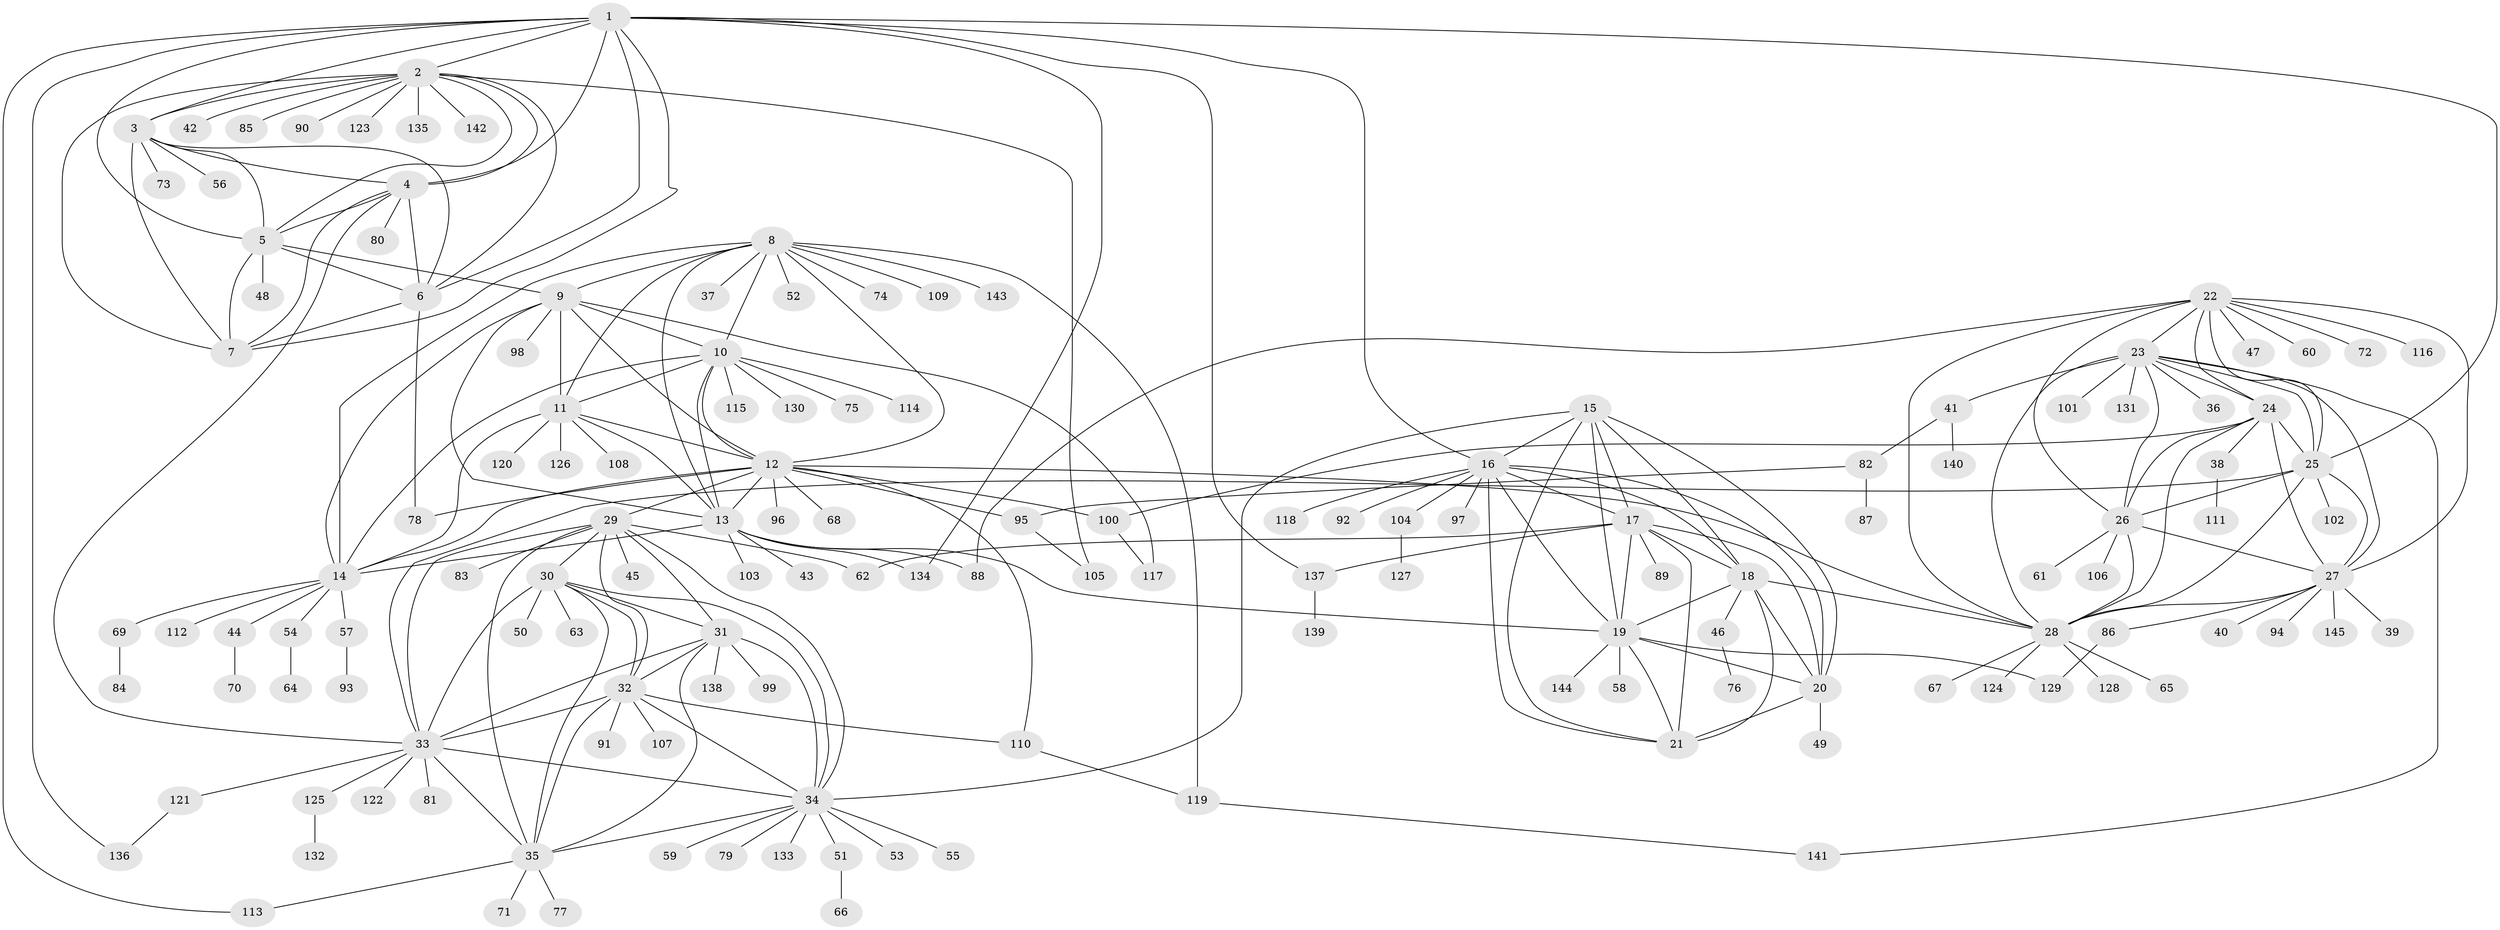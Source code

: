 // Generated by graph-tools (version 1.1) at 2025/37/03/09/25 02:37:25]
// undirected, 145 vertices, 240 edges
graph export_dot {
graph [start="1"]
  node [color=gray90,style=filled];
  1;
  2;
  3;
  4;
  5;
  6;
  7;
  8;
  9;
  10;
  11;
  12;
  13;
  14;
  15;
  16;
  17;
  18;
  19;
  20;
  21;
  22;
  23;
  24;
  25;
  26;
  27;
  28;
  29;
  30;
  31;
  32;
  33;
  34;
  35;
  36;
  37;
  38;
  39;
  40;
  41;
  42;
  43;
  44;
  45;
  46;
  47;
  48;
  49;
  50;
  51;
  52;
  53;
  54;
  55;
  56;
  57;
  58;
  59;
  60;
  61;
  62;
  63;
  64;
  65;
  66;
  67;
  68;
  69;
  70;
  71;
  72;
  73;
  74;
  75;
  76;
  77;
  78;
  79;
  80;
  81;
  82;
  83;
  84;
  85;
  86;
  87;
  88;
  89;
  90;
  91;
  92;
  93;
  94;
  95;
  96;
  97;
  98;
  99;
  100;
  101;
  102;
  103;
  104;
  105;
  106;
  107;
  108;
  109;
  110;
  111;
  112;
  113;
  114;
  115;
  116;
  117;
  118;
  119;
  120;
  121;
  122;
  123;
  124;
  125;
  126;
  127;
  128;
  129;
  130;
  131;
  132;
  133;
  134;
  135;
  136;
  137;
  138;
  139;
  140;
  141;
  142;
  143;
  144;
  145;
  1 -- 2;
  1 -- 3;
  1 -- 4;
  1 -- 5;
  1 -- 6;
  1 -- 7;
  1 -- 16;
  1 -- 25;
  1 -- 113;
  1 -- 134;
  1 -- 136;
  1 -- 137;
  2 -- 3;
  2 -- 4;
  2 -- 5;
  2 -- 6;
  2 -- 7;
  2 -- 42;
  2 -- 85;
  2 -- 90;
  2 -- 105;
  2 -- 123;
  2 -- 135;
  2 -- 142;
  3 -- 4;
  3 -- 5;
  3 -- 6;
  3 -- 7;
  3 -- 56;
  3 -- 73;
  4 -- 5;
  4 -- 6;
  4 -- 7;
  4 -- 33;
  4 -- 80;
  5 -- 6;
  5 -- 7;
  5 -- 9;
  5 -- 48;
  6 -- 7;
  6 -- 78;
  8 -- 9;
  8 -- 10;
  8 -- 11;
  8 -- 12;
  8 -- 13;
  8 -- 14;
  8 -- 37;
  8 -- 52;
  8 -- 74;
  8 -- 109;
  8 -- 119;
  8 -- 143;
  9 -- 10;
  9 -- 11;
  9 -- 12;
  9 -- 13;
  9 -- 14;
  9 -- 98;
  9 -- 117;
  10 -- 11;
  10 -- 12;
  10 -- 13;
  10 -- 14;
  10 -- 75;
  10 -- 114;
  10 -- 115;
  10 -- 130;
  11 -- 12;
  11 -- 13;
  11 -- 14;
  11 -- 108;
  11 -- 120;
  11 -- 126;
  12 -- 13;
  12 -- 14;
  12 -- 28;
  12 -- 29;
  12 -- 68;
  12 -- 78;
  12 -- 95;
  12 -- 96;
  12 -- 100;
  12 -- 110;
  13 -- 14;
  13 -- 19;
  13 -- 43;
  13 -- 88;
  13 -- 103;
  13 -- 134;
  14 -- 44;
  14 -- 54;
  14 -- 57;
  14 -- 69;
  14 -- 112;
  15 -- 16;
  15 -- 17;
  15 -- 18;
  15 -- 19;
  15 -- 20;
  15 -- 21;
  15 -- 34;
  16 -- 17;
  16 -- 18;
  16 -- 19;
  16 -- 20;
  16 -- 21;
  16 -- 92;
  16 -- 97;
  16 -- 104;
  16 -- 118;
  17 -- 18;
  17 -- 19;
  17 -- 20;
  17 -- 21;
  17 -- 62;
  17 -- 89;
  17 -- 137;
  18 -- 19;
  18 -- 20;
  18 -- 21;
  18 -- 28;
  18 -- 46;
  19 -- 20;
  19 -- 21;
  19 -- 58;
  19 -- 129;
  19 -- 144;
  20 -- 21;
  20 -- 49;
  22 -- 23;
  22 -- 24;
  22 -- 25;
  22 -- 26;
  22 -- 27;
  22 -- 28;
  22 -- 47;
  22 -- 60;
  22 -- 72;
  22 -- 88;
  22 -- 116;
  23 -- 24;
  23 -- 25;
  23 -- 26;
  23 -- 27;
  23 -- 28;
  23 -- 36;
  23 -- 41;
  23 -- 101;
  23 -- 131;
  23 -- 141;
  24 -- 25;
  24 -- 26;
  24 -- 27;
  24 -- 28;
  24 -- 38;
  24 -- 100;
  25 -- 26;
  25 -- 27;
  25 -- 28;
  25 -- 33;
  25 -- 102;
  26 -- 27;
  26 -- 28;
  26 -- 61;
  26 -- 106;
  27 -- 28;
  27 -- 39;
  27 -- 40;
  27 -- 86;
  27 -- 94;
  27 -- 145;
  28 -- 65;
  28 -- 67;
  28 -- 124;
  28 -- 128;
  29 -- 30;
  29 -- 31;
  29 -- 32;
  29 -- 33;
  29 -- 34;
  29 -- 35;
  29 -- 45;
  29 -- 62;
  29 -- 83;
  30 -- 31;
  30 -- 32;
  30 -- 33;
  30 -- 34;
  30 -- 35;
  30 -- 50;
  30 -- 63;
  31 -- 32;
  31 -- 33;
  31 -- 34;
  31 -- 35;
  31 -- 99;
  31 -- 138;
  32 -- 33;
  32 -- 34;
  32 -- 35;
  32 -- 91;
  32 -- 107;
  32 -- 110;
  33 -- 34;
  33 -- 35;
  33 -- 81;
  33 -- 121;
  33 -- 122;
  33 -- 125;
  34 -- 35;
  34 -- 51;
  34 -- 53;
  34 -- 55;
  34 -- 59;
  34 -- 79;
  34 -- 133;
  35 -- 71;
  35 -- 77;
  35 -- 113;
  38 -- 111;
  41 -- 82;
  41 -- 140;
  44 -- 70;
  46 -- 76;
  51 -- 66;
  54 -- 64;
  57 -- 93;
  69 -- 84;
  82 -- 87;
  82 -- 95;
  86 -- 129;
  95 -- 105;
  100 -- 117;
  104 -- 127;
  110 -- 119;
  119 -- 141;
  121 -- 136;
  125 -- 132;
  137 -- 139;
}
